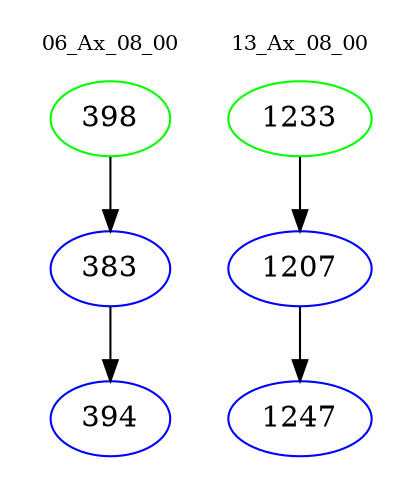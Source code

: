digraph{
subgraph cluster_0 {
color = white
label = "06_Ax_08_00";
fontsize=10;
T0_398 [label="398", color="green"]
T0_398 -> T0_383 [color="black"]
T0_383 [label="383", color="blue"]
T0_383 -> T0_394 [color="black"]
T0_394 [label="394", color="blue"]
}
subgraph cluster_1 {
color = white
label = "13_Ax_08_00";
fontsize=10;
T1_1233 [label="1233", color="green"]
T1_1233 -> T1_1207 [color="black"]
T1_1207 [label="1207", color="blue"]
T1_1207 -> T1_1247 [color="black"]
T1_1247 [label="1247", color="blue"]
}
}
